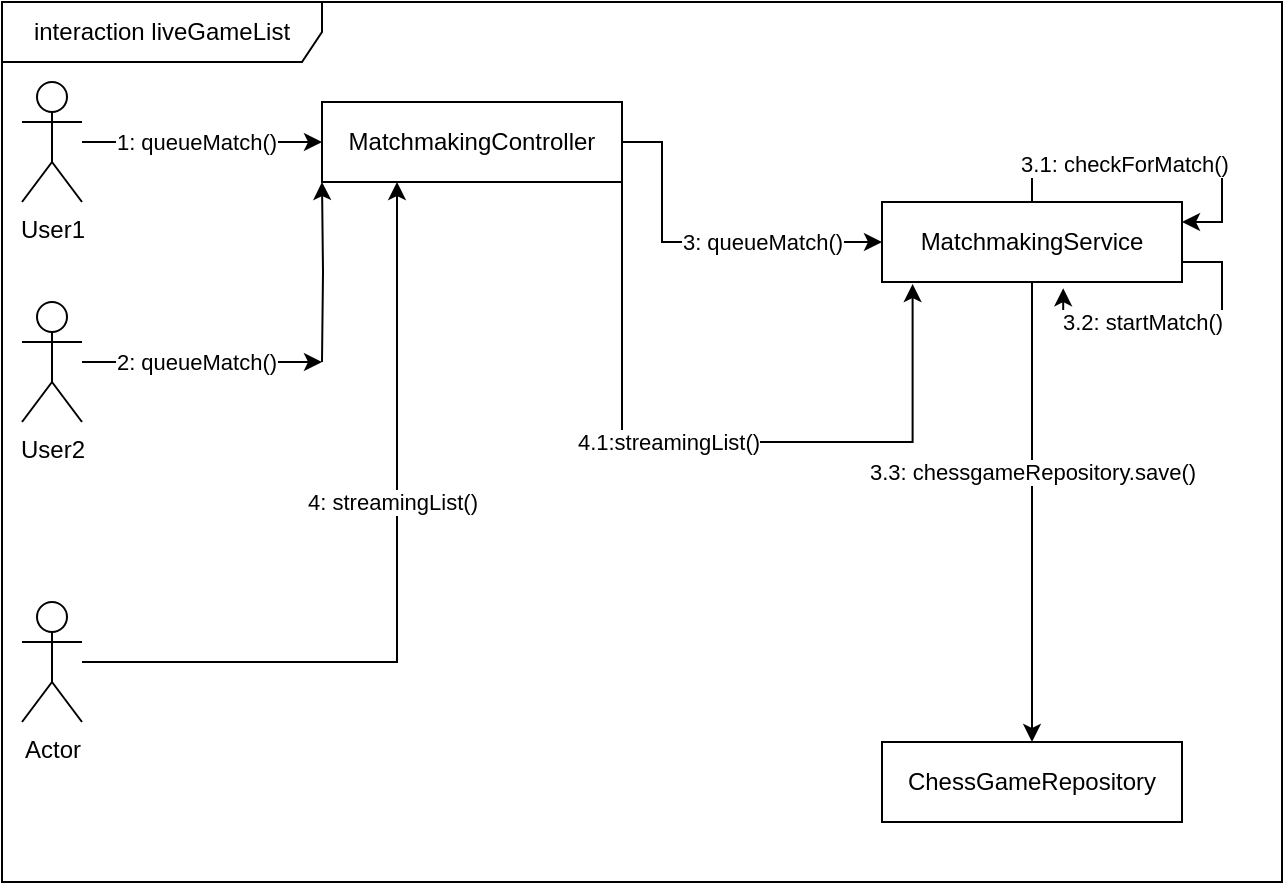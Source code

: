 <mxfile version="22.0.3" type="device">
  <diagram name="Seite-1" id="KmvbgAQEPSe8LtPqiqGe">
    <mxGraphModel dx="1019" dy="541" grid="1" gridSize="10" guides="1" tooltips="1" connect="1" arrows="1" fold="1" page="1" pageScale="1" pageWidth="827" pageHeight="1169" math="0" shadow="0">
      <root>
        <mxCell id="0" />
        <mxCell id="1" parent="0" />
        <mxCell id="mbSzgbUr5m28Hm13lry1-2" value="interaction liveGameList" style="shape=umlFrame;whiteSpace=wrap;html=1;pointerEvents=0;recursiveResize=0;container=1;collapsible=0;width=160;" parent="1" vertex="1">
          <mxGeometry x="90" y="10" width="640" height="440" as="geometry" />
        </mxCell>
        <mxCell id="mbSzgbUr5m28Hm13lry1-5" style="edgeStyle=orthogonalEdgeStyle;rounded=0;orthogonalLoop=1;jettySize=auto;html=1;entryX=0;entryY=0.5;entryDx=0;entryDy=0;" parent="mbSzgbUr5m28Hm13lry1-2" source="mbSzgbUr5m28Hm13lry1-1" target="mbSzgbUr5m28Hm13lry1-4" edge="1">
          <mxGeometry relative="1" as="geometry" />
        </mxCell>
        <mxCell id="mbSzgbUr5m28Hm13lry1-6" value="1: queueMatch()" style="edgeLabel;html=1;align=center;verticalAlign=middle;resizable=0;points=[];" parent="mbSzgbUr5m28Hm13lry1-5" vertex="1" connectable="0">
          <mxGeometry x="-0.057" relative="1" as="geometry">
            <mxPoint as="offset" />
          </mxGeometry>
        </mxCell>
        <mxCell id="mbSzgbUr5m28Hm13lry1-1" value="User1" style="shape=umlActor;verticalLabelPosition=bottom;verticalAlign=top;html=1;outlineConnect=0;" parent="mbSzgbUr5m28Hm13lry1-2" vertex="1">
          <mxGeometry x="10" y="40" width="30" height="60" as="geometry" />
        </mxCell>
        <mxCell id="mbSzgbUr5m28Hm13lry1-12" style="edgeStyle=orthogonalEdgeStyle;rounded=0;orthogonalLoop=1;jettySize=auto;html=1;entryX=0;entryY=0.5;entryDx=0;entryDy=0;" parent="mbSzgbUr5m28Hm13lry1-2" source="mbSzgbUr5m28Hm13lry1-4" target="mbSzgbUr5m28Hm13lry1-11" edge="1">
          <mxGeometry relative="1" as="geometry">
            <Array as="points">
              <mxPoint x="330" y="70" />
              <mxPoint x="330" y="120" />
            </Array>
          </mxGeometry>
        </mxCell>
        <mxCell id="qylwiR0Cz9FUmTwGarhr-3" value="3: queueMatch()" style="edgeLabel;html=1;align=center;verticalAlign=middle;resizable=0;points=[];" parent="mbSzgbUr5m28Hm13lry1-12" vertex="1" connectable="0">
          <mxGeometry x="0.133" y="1" relative="1" as="geometry">
            <mxPoint x="18" y="1" as="offset" />
          </mxGeometry>
        </mxCell>
        <mxCell id="mbSzgbUr5m28Hm13lry1-4" value="MatchmakingController" style="fontStyle=0;html=1;whiteSpace=wrap;" parent="mbSzgbUr5m28Hm13lry1-2" vertex="1">
          <mxGeometry x="160" y="50" width="150" height="40" as="geometry" />
        </mxCell>
        <mxCell id="mbSzgbUr5m28Hm13lry1-9" value="User2" style="shape=umlActor;verticalLabelPosition=bottom;verticalAlign=top;html=1;outlineConnect=0;" parent="mbSzgbUr5m28Hm13lry1-2" vertex="1">
          <mxGeometry x="10" y="150" width="30" height="60" as="geometry" />
        </mxCell>
        <mxCell id="qylwiR0Cz9FUmTwGarhr-1" style="edgeStyle=orthogonalEdgeStyle;rounded=0;orthogonalLoop=1;jettySize=auto;html=1;exitX=0;exitY=0.5;exitDx=0;exitDy=0;entryX=0;entryY=1;entryDx=0;entryDy=0;" parent="mbSzgbUr5m28Hm13lry1-2" target="mbSzgbUr5m28Hm13lry1-4" edge="1">
          <mxGeometry relative="1" as="geometry">
            <mxPoint x="160" y="180" as="sourcePoint" />
          </mxGeometry>
        </mxCell>
        <mxCell id="mbSzgbUr5m28Hm13lry1-7" style="edgeStyle=orthogonalEdgeStyle;rounded=0;orthogonalLoop=1;jettySize=auto;html=1;entryX=0;entryY=0.5;entryDx=0;entryDy=0;" parent="mbSzgbUr5m28Hm13lry1-2" source="mbSzgbUr5m28Hm13lry1-9" edge="1">
          <mxGeometry relative="1" as="geometry">
            <mxPoint x="160" y="180" as="targetPoint" />
          </mxGeometry>
        </mxCell>
        <mxCell id="mbSzgbUr5m28Hm13lry1-8" value="2: queueMatch()" style="edgeLabel;html=1;align=center;verticalAlign=middle;resizable=0;points=[];" parent="mbSzgbUr5m28Hm13lry1-7" vertex="1" connectable="0">
          <mxGeometry x="-0.057" relative="1" as="geometry">
            <mxPoint as="offset" />
          </mxGeometry>
        </mxCell>
        <mxCell id="mbSzgbUr5m28Hm13lry1-33" style="edgeStyle=orthogonalEdgeStyle;rounded=0;orthogonalLoop=1;jettySize=auto;html=1;entryX=0.5;entryY=0;entryDx=0;entryDy=0;" parent="mbSzgbUr5m28Hm13lry1-2" source="mbSzgbUr5m28Hm13lry1-11" target="mbSzgbUr5m28Hm13lry1-32" edge="1">
          <mxGeometry relative="1" as="geometry" />
        </mxCell>
        <mxCell id="mbSzgbUr5m28Hm13lry1-34" value="3.3: chessgameRepository.save()" style="edgeLabel;html=1;align=center;verticalAlign=middle;resizable=0;points=[];" parent="mbSzgbUr5m28Hm13lry1-33" vertex="1" connectable="0">
          <mxGeometry x="-0.172" relative="1" as="geometry">
            <mxPoint as="offset" />
          </mxGeometry>
        </mxCell>
        <mxCell id="mbSzgbUr5m28Hm13lry1-11" value="MatchmakingService" style="fontStyle=0;html=1;whiteSpace=wrap;" parent="mbSzgbUr5m28Hm13lry1-2" vertex="1">
          <mxGeometry x="440" y="100" width="150" height="40" as="geometry" />
        </mxCell>
        <mxCell id="mbSzgbUr5m28Hm13lry1-30" style="edgeStyle=orthogonalEdgeStyle;rounded=0;orthogonalLoop=1;jettySize=auto;html=1;entryX=1;entryY=0.25;entryDx=0;entryDy=0;" parent="mbSzgbUr5m28Hm13lry1-2" source="mbSzgbUr5m28Hm13lry1-11" target="mbSzgbUr5m28Hm13lry1-11" edge="1">
          <mxGeometry relative="1" as="geometry" />
        </mxCell>
        <mxCell id="mbSzgbUr5m28Hm13lry1-31" value="3.1: checkForMatch()" style="edgeLabel;html=1;align=center;verticalAlign=middle;resizable=0;points=[];" parent="mbSzgbUr5m28Hm13lry1-30" vertex="1" connectable="0">
          <mxGeometry x="-0.471" y="-1" relative="1" as="geometry">
            <mxPoint x="22" as="offset" />
          </mxGeometry>
        </mxCell>
        <mxCell id="mbSzgbUr5m28Hm13lry1-32" value="ChessGameRepository" style="fontStyle=0;html=1;whiteSpace=wrap;" parent="mbSzgbUr5m28Hm13lry1-2" vertex="1">
          <mxGeometry x="440" y="370" width="150" height="40" as="geometry" />
        </mxCell>
        <mxCell id="mbSzgbUr5m28Hm13lry1-40" style="edgeStyle=orthogonalEdgeStyle;rounded=0;orthogonalLoop=1;jettySize=auto;html=1;exitX=1;exitY=0.75;exitDx=0;exitDy=0;entryX=0.604;entryY=1.078;entryDx=0;entryDy=0;entryPerimeter=0;" parent="mbSzgbUr5m28Hm13lry1-2" source="mbSzgbUr5m28Hm13lry1-11" target="mbSzgbUr5m28Hm13lry1-11" edge="1">
          <mxGeometry relative="1" as="geometry">
            <mxPoint x="605" y="170" as="sourcePoint" />
            <mxPoint x="530" y="170" as="targetPoint" />
          </mxGeometry>
        </mxCell>
        <mxCell id="mbSzgbUr5m28Hm13lry1-41" value="3.2: startMatch()" style="edgeLabel;html=1;align=center;verticalAlign=middle;resizable=0;points=[];" parent="mbSzgbUr5m28Hm13lry1-40" vertex="1" connectable="0">
          <mxGeometry x="0.452" relative="1" as="geometry">
            <mxPoint x="16" as="offset" />
          </mxGeometry>
        </mxCell>
        <mxCell id="mbSzgbUr5m28Hm13lry1-45" style="edgeStyle=orthogonalEdgeStyle;rounded=0;orthogonalLoop=1;jettySize=auto;html=1;entryX=0.25;entryY=1;entryDx=0;entryDy=0;" parent="mbSzgbUr5m28Hm13lry1-2" source="mbSzgbUr5m28Hm13lry1-42" target="mbSzgbUr5m28Hm13lry1-4" edge="1">
          <mxGeometry relative="1" as="geometry" />
        </mxCell>
        <mxCell id="mbSzgbUr5m28Hm13lry1-47" value="4: streamingList()" style="edgeLabel;html=1;align=center;verticalAlign=middle;resizable=0;points=[];" parent="mbSzgbUr5m28Hm13lry1-45" vertex="1" connectable="0">
          <mxGeometry x="-0.267" y="-1" relative="1" as="geometry">
            <mxPoint x="9" y="-81" as="offset" />
          </mxGeometry>
        </mxCell>
        <mxCell id="mbSzgbUr5m28Hm13lry1-42" value="Actor" style="shape=umlActor;verticalLabelPosition=bottom;verticalAlign=top;html=1;outlineConnect=0;" parent="mbSzgbUr5m28Hm13lry1-2" vertex="1">
          <mxGeometry x="10" y="300" width="30" height="60" as="geometry" />
        </mxCell>
        <mxCell id="mbSzgbUr5m28Hm13lry1-46" style="edgeStyle=orthogonalEdgeStyle;rounded=0;orthogonalLoop=1;jettySize=auto;html=1;entryX=0.102;entryY=1.025;entryDx=0;entryDy=0;entryPerimeter=0;exitX=0.75;exitY=1;exitDx=0;exitDy=0;" parent="mbSzgbUr5m28Hm13lry1-2" source="mbSzgbUr5m28Hm13lry1-4" target="mbSzgbUr5m28Hm13lry1-11" edge="1">
          <mxGeometry relative="1" as="geometry">
            <Array as="points">
              <mxPoint x="310" y="90" />
              <mxPoint x="310" y="220" />
              <mxPoint x="455" y="220" />
            </Array>
          </mxGeometry>
        </mxCell>
        <mxCell id="mbSzgbUr5m28Hm13lry1-49" value="4.1:streamingList()" style="edgeLabel;html=1;align=center;verticalAlign=middle;resizable=0;points=[];" parent="mbSzgbUr5m28Hm13lry1-46" vertex="1" connectable="0">
          <mxGeometry x="-0.122" relative="1" as="geometry">
            <mxPoint x="18" as="offset" />
          </mxGeometry>
        </mxCell>
      </root>
    </mxGraphModel>
  </diagram>
</mxfile>
